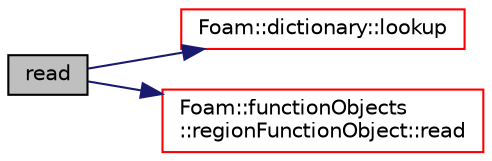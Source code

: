 digraph "read"
{
  bgcolor="transparent";
  edge [fontname="Helvetica",fontsize="10",labelfontname="Helvetica",labelfontsize="10"];
  node [fontname="Helvetica",fontsize="10",shape=record];
  rankdir="LR";
  Node935 [label="read",height=0.2,width=0.4,color="black", fillcolor="grey75", style="filled", fontcolor="black"];
  Node935 -> Node936 [color="midnightblue",fontsize="10",style="solid",fontname="Helvetica"];
  Node936 [label="Foam::dictionary::lookup",height=0.2,width=0.4,color="red",URL="$a27129.html#a6a0727fa523e48977e27348663def509",tooltip="Find and return an entry data stream. "];
  Node935 -> Node1233 [color="midnightblue",fontsize="10",style="solid",fontname="Helvetica"];
  Node1233 [label="Foam::functionObjects\l::regionFunctionObject::read",height=0.2,width=0.4,color="red",URL="$a27233.html#afac0600fef97b05534a595ce00b272ed",tooltip="Read optional controls. "];
}
